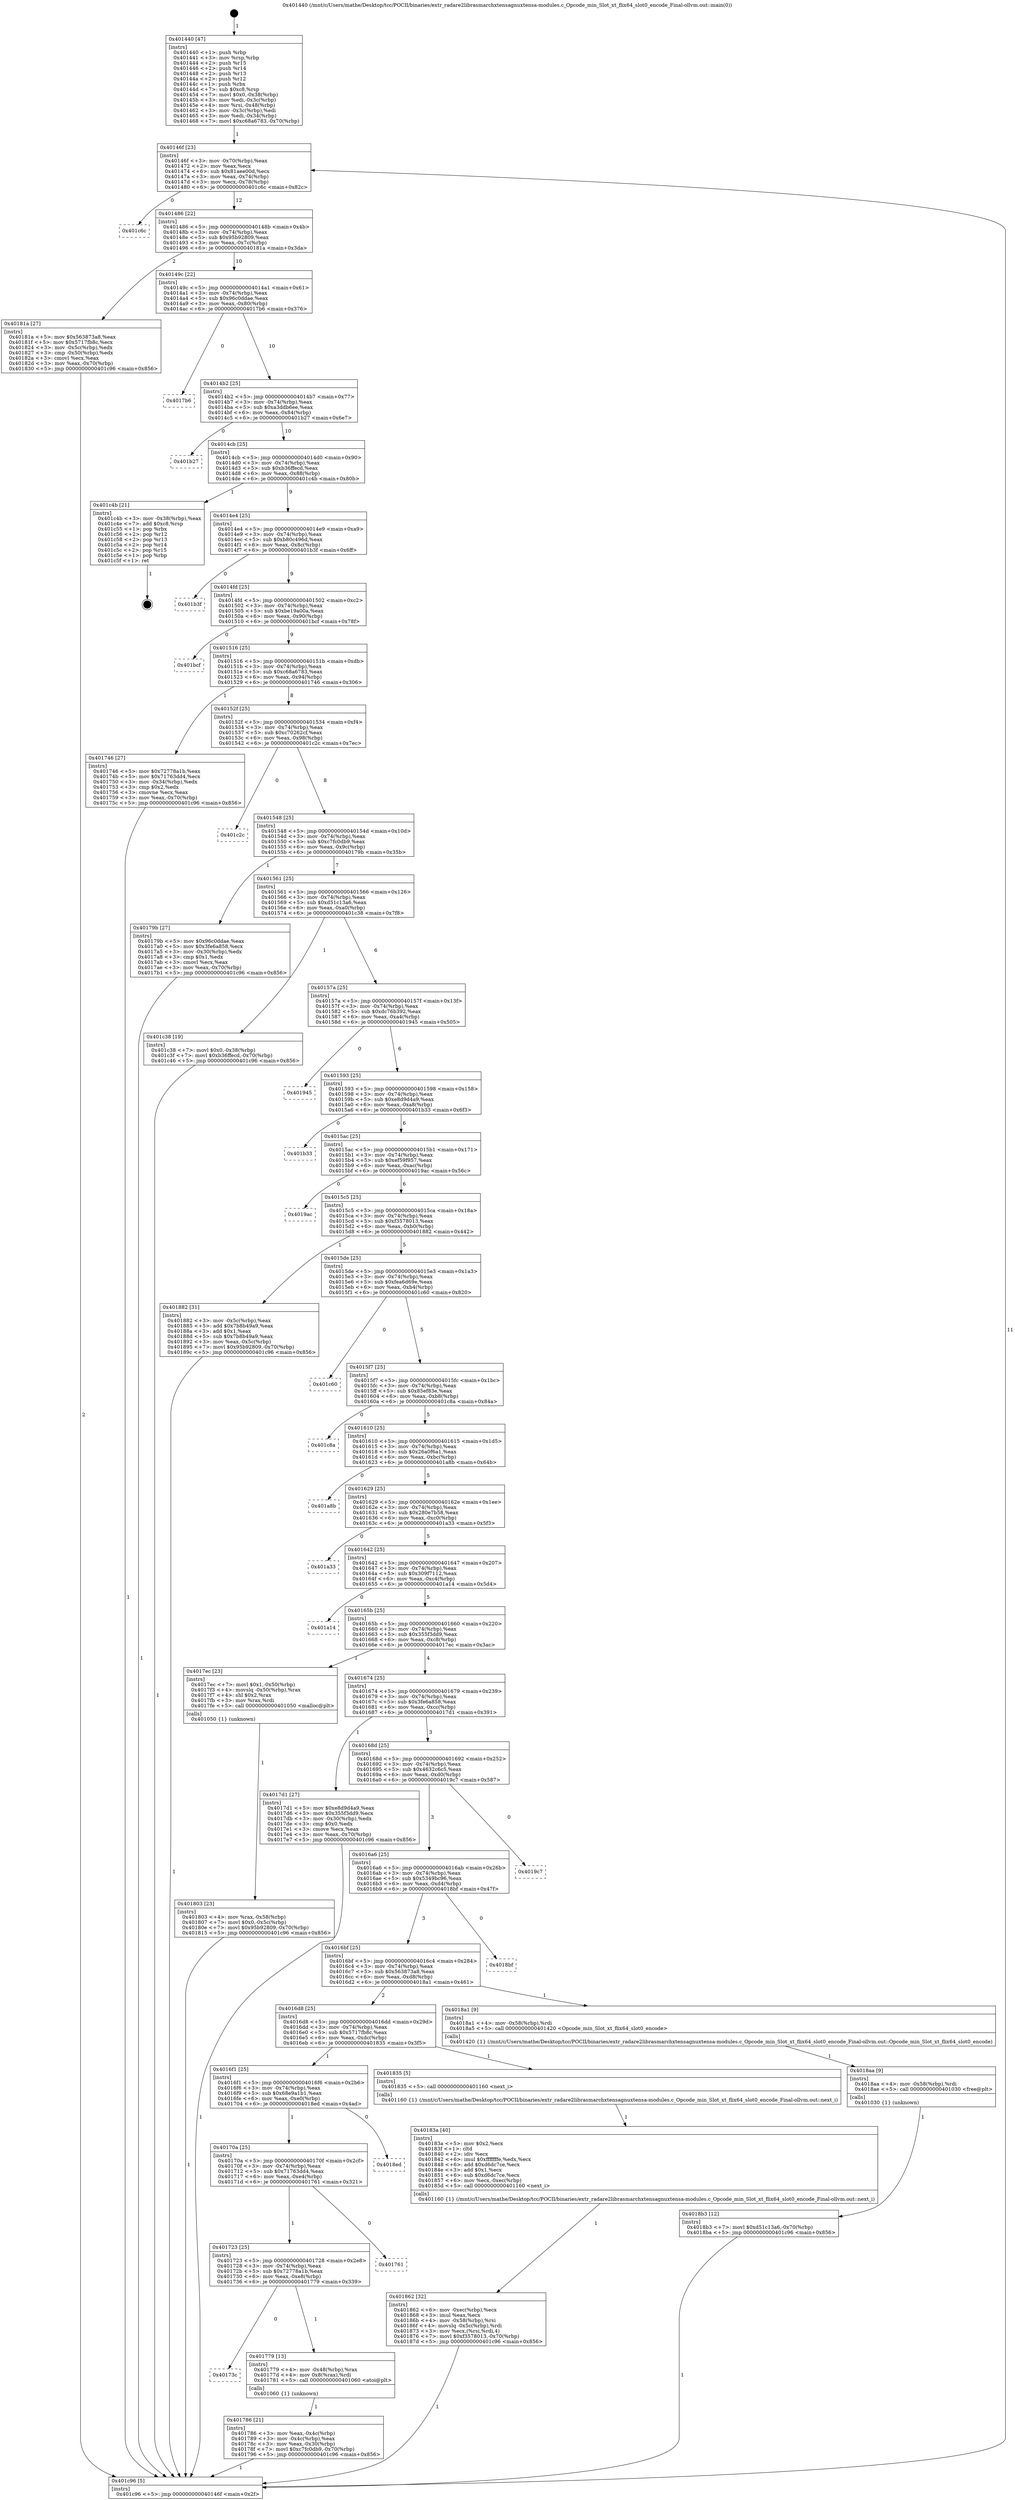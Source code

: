 digraph "0x401440" {
  label = "0x401440 (/mnt/c/Users/mathe/Desktop/tcc/POCII/binaries/extr_radare2librasmarchxtensagnuxtensa-modules.c_Opcode_min_Slot_xt_flix64_slot0_encode_Final-ollvm.out::main(0))"
  labelloc = "t"
  node[shape=record]

  Entry [label="",width=0.3,height=0.3,shape=circle,fillcolor=black,style=filled]
  "0x40146f" [label="{
     0x40146f [23]\l
     | [instrs]\l
     &nbsp;&nbsp;0x40146f \<+3\>: mov -0x70(%rbp),%eax\l
     &nbsp;&nbsp;0x401472 \<+2\>: mov %eax,%ecx\l
     &nbsp;&nbsp;0x401474 \<+6\>: sub $0x81aee00d,%ecx\l
     &nbsp;&nbsp;0x40147a \<+3\>: mov %eax,-0x74(%rbp)\l
     &nbsp;&nbsp;0x40147d \<+3\>: mov %ecx,-0x78(%rbp)\l
     &nbsp;&nbsp;0x401480 \<+6\>: je 0000000000401c6c \<main+0x82c\>\l
  }"]
  "0x401c6c" [label="{
     0x401c6c\l
  }", style=dashed]
  "0x401486" [label="{
     0x401486 [22]\l
     | [instrs]\l
     &nbsp;&nbsp;0x401486 \<+5\>: jmp 000000000040148b \<main+0x4b\>\l
     &nbsp;&nbsp;0x40148b \<+3\>: mov -0x74(%rbp),%eax\l
     &nbsp;&nbsp;0x40148e \<+5\>: sub $0x95b92809,%eax\l
     &nbsp;&nbsp;0x401493 \<+3\>: mov %eax,-0x7c(%rbp)\l
     &nbsp;&nbsp;0x401496 \<+6\>: je 000000000040181a \<main+0x3da\>\l
  }"]
  Exit [label="",width=0.3,height=0.3,shape=circle,fillcolor=black,style=filled,peripheries=2]
  "0x40181a" [label="{
     0x40181a [27]\l
     | [instrs]\l
     &nbsp;&nbsp;0x40181a \<+5\>: mov $0x563873a8,%eax\l
     &nbsp;&nbsp;0x40181f \<+5\>: mov $0x5717fb8c,%ecx\l
     &nbsp;&nbsp;0x401824 \<+3\>: mov -0x5c(%rbp),%edx\l
     &nbsp;&nbsp;0x401827 \<+3\>: cmp -0x50(%rbp),%edx\l
     &nbsp;&nbsp;0x40182a \<+3\>: cmovl %ecx,%eax\l
     &nbsp;&nbsp;0x40182d \<+3\>: mov %eax,-0x70(%rbp)\l
     &nbsp;&nbsp;0x401830 \<+5\>: jmp 0000000000401c96 \<main+0x856\>\l
  }"]
  "0x40149c" [label="{
     0x40149c [22]\l
     | [instrs]\l
     &nbsp;&nbsp;0x40149c \<+5\>: jmp 00000000004014a1 \<main+0x61\>\l
     &nbsp;&nbsp;0x4014a1 \<+3\>: mov -0x74(%rbp),%eax\l
     &nbsp;&nbsp;0x4014a4 \<+5\>: sub $0x96c0ddae,%eax\l
     &nbsp;&nbsp;0x4014a9 \<+3\>: mov %eax,-0x80(%rbp)\l
     &nbsp;&nbsp;0x4014ac \<+6\>: je 00000000004017b6 \<main+0x376\>\l
  }"]
  "0x4018b3" [label="{
     0x4018b3 [12]\l
     | [instrs]\l
     &nbsp;&nbsp;0x4018b3 \<+7\>: movl $0xd51c13a6,-0x70(%rbp)\l
     &nbsp;&nbsp;0x4018ba \<+5\>: jmp 0000000000401c96 \<main+0x856\>\l
  }"]
  "0x4017b6" [label="{
     0x4017b6\l
  }", style=dashed]
  "0x4014b2" [label="{
     0x4014b2 [25]\l
     | [instrs]\l
     &nbsp;&nbsp;0x4014b2 \<+5\>: jmp 00000000004014b7 \<main+0x77\>\l
     &nbsp;&nbsp;0x4014b7 \<+3\>: mov -0x74(%rbp),%eax\l
     &nbsp;&nbsp;0x4014ba \<+5\>: sub $0xa3ddb6ee,%eax\l
     &nbsp;&nbsp;0x4014bf \<+6\>: mov %eax,-0x84(%rbp)\l
     &nbsp;&nbsp;0x4014c5 \<+6\>: je 0000000000401b27 \<main+0x6e7\>\l
  }"]
  "0x4018aa" [label="{
     0x4018aa [9]\l
     | [instrs]\l
     &nbsp;&nbsp;0x4018aa \<+4\>: mov -0x58(%rbp),%rdi\l
     &nbsp;&nbsp;0x4018ae \<+5\>: call 0000000000401030 \<free@plt\>\l
     | [calls]\l
     &nbsp;&nbsp;0x401030 \{1\} (unknown)\l
  }"]
  "0x401b27" [label="{
     0x401b27\l
  }", style=dashed]
  "0x4014cb" [label="{
     0x4014cb [25]\l
     | [instrs]\l
     &nbsp;&nbsp;0x4014cb \<+5\>: jmp 00000000004014d0 \<main+0x90\>\l
     &nbsp;&nbsp;0x4014d0 \<+3\>: mov -0x74(%rbp),%eax\l
     &nbsp;&nbsp;0x4014d3 \<+5\>: sub $0xb36ffecd,%eax\l
     &nbsp;&nbsp;0x4014d8 \<+6\>: mov %eax,-0x88(%rbp)\l
     &nbsp;&nbsp;0x4014de \<+6\>: je 0000000000401c4b \<main+0x80b\>\l
  }"]
  "0x401862" [label="{
     0x401862 [32]\l
     | [instrs]\l
     &nbsp;&nbsp;0x401862 \<+6\>: mov -0xec(%rbp),%ecx\l
     &nbsp;&nbsp;0x401868 \<+3\>: imul %eax,%ecx\l
     &nbsp;&nbsp;0x40186b \<+4\>: mov -0x58(%rbp),%rsi\l
     &nbsp;&nbsp;0x40186f \<+4\>: movslq -0x5c(%rbp),%rdi\l
     &nbsp;&nbsp;0x401873 \<+3\>: mov %ecx,(%rsi,%rdi,4)\l
     &nbsp;&nbsp;0x401876 \<+7\>: movl $0xf3578013,-0x70(%rbp)\l
     &nbsp;&nbsp;0x40187d \<+5\>: jmp 0000000000401c96 \<main+0x856\>\l
  }"]
  "0x401c4b" [label="{
     0x401c4b [21]\l
     | [instrs]\l
     &nbsp;&nbsp;0x401c4b \<+3\>: mov -0x38(%rbp),%eax\l
     &nbsp;&nbsp;0x401c4e \<+7\>: add $0xc8,%rsp\l
     &nbsp;&nbsp;0x401c55 \<+1\>: pop %rbx\l
     &nbsp;&nbsp;0x401c56 \<+2\>: pop %r12\l
     &nbsp;&nbsp;0x401c58 \<+2\>: pop %r13\l
     &nbsp;&nbsp;0x401c5a \<+2\>: pop %r14\l
     &nbsp;&nbsp;0x401c5c \<+2\>: pop %r15\l
     &nbsp;&nbsp;0x401c5e \<+1\>: pop %rbp\l
     &nbsp;&nbsp;0x401c5f \<+1\>: ret\l
  }"]
  "0x4014e4" [label="{
     0x4014e4 [25]\l
     | [instrs]\l
     &nbsp;&nbsp;0x4014e4 \<+5\>: jmp 00000000004014e9 \<main+0xa9\>\l
     &nbsp;&nbsp;0x4014e9 \<+3\>: mov -0x74(%rbp),%eax\l
     &nbsp;&nbsp;0x4014ec \<+5\>: sub $0xb80c496d,%eax\l
     &nbsp;&nbsp;0x4014f1 \<+6\>: mov %eax,-0x8c(%rbp)\l
     &nbsp;&nbsp;0x4014f7 \<+6\>: je 0000000000401b3f \<main+0x6ff\>\l
  }"]
  "0x40183a" [label="{
     0x40183a [40]\l
     | [instrs]\l
     &nbsp;&nbsp;0x40183a \<+5\>: mov $0x2,%ecx\l
     &nbsp;&nbsp;0x40183f \<+1\>: cltd\l
     &nbsp;&nbsp;0x401840 \<+2\>: idiv %ecx\l
     &nbsp;&nbsp;0x401842 \<+6\>: imul $0xfffffffe,%edx,%ecx\l
     &nbsp;&nbsp;0x401848 \<+6\>: add $0xd6dc7ce,%ecx\l
     &nbsp;&nbsp;0x40184e \<+3\>: add $0x1,%ecx\l
     &nbsp;&nbsp;0x401851 \<+6\>: sub $0xd6dc7ce,%ecx\l
     &nbsp;&nbsp;0x401857 \<+6\>: mov %ecx,-0xec(%rbp)\l
     &nbsp;&nbsp;0x40185d \<+5\>: call 0000000000401160 \<next_i\>\l
     | [calls]\l
     &nbsp;&nbsp;0x401160 \{1\} (/mnt/c/Users/mathe/Desktop/tcc/POCII/binaries/extr_radare2librasmarchxtensagnuxtensa-modules.c_Opcode_min_Slot_xt_flix64_slot0_encode_Final-ollvm.out::next_i)\l
  }"]
  "0x401b3f" [label="{
     0x401b3f\l
  }", style=dashed]
  "0x4014fd" [label="{
     0x4014fd [25]\l
     | [instrs]\l
     &nbsp;&nbsp;0x4014fd \<+5\>: jmp 0000000000401502 \<main+0xc2\>\l
     &nbsp;&nbsp;0x401502 \<+3\>: mov -0x74(%rbp),%eax\l
     &nbsp;&nbsp;0x401505 \<+5\>: sub $0xbe19a00a,%eax\l
     &nbsp;&nbsp;0x40150a \<+6\>: mov %eax,-0x90(%rbp)\l
     &nbsp;&nbsp;0x401510 \<+6\>: je 0000000000401bcf \<main+0x78f\>\l
  }"]
  "0x401803" [label="{
     0x401803 [23]\l
     | [instrs]\l
     &nbsp;&nbsp;0x401803 \<+4\>: mov %rax,-0x58(%rbp)\l
     &nbsp;&nbsp;0x401807 \<+7\>: movl $0x0,-0x5c(%rbp)\l
     &nbsp;&nbsp;0x40180e \<+7\>: movl $0x95b92809,-0x70(%rbp)\l
     &nbsp;&nbsp;0x401815 \<+5\>: jmp 0000000000401c96 \<main+0x856\>\l
  }"]
  "0x401bcf" [label="{
     0x401bcf\l
  }", style=dashed]
  "0x401516" [label="{
     0x401516 [25]\l
     | [instrs]\l
     &nbsp;&nbsp;0x401516 \<+5\>: jmp 000000000040151b \<main+0xdb\>\l
     &nbsp;&nbsp;0x40151b \<+3\>: mov -0x74(%rbp),%eax\l
     &nbsp;&nbsp;0x40151e \<+5\>: sub $0xc68a6783,%eax\l
     &nbsp;&nbsp;0x401523 \<+6\>: mov %eax,-0x94(%rbp)\l
     &nbsp;&nbsp;0x401529 \<+6\>: je 0000000000401746 \<main+0x306\>\l
  }"]
  "0x401786" [label="{
     0x401786 [21]\l
     | [instrs]\l
     &nbsp;&nbsp;0x401786 \<+3\>: mov %eax,-0x4c(%rbp)\l
     &nbsp;&nbsp;0x401789 \<+3\>: mov -0x4c(%rbp),%eax\l
     &nbsp;&nbsp;0x40178c \<+3\>: mov %eax,-0x30(%rbp)\l
     &nbsp;&nbsp;0x40178f \<+7\>: movl $0xc7fc0db9,-0x70(%rbp)\l
     &nbsp;&nbsp;0x401796 \<+5\>: jmp 0000000000401c96 \<main+0x856\>\l
  }"]
  "0x401746" [label="{
     0x401746 [27]\l
     | [instrs]\l
     &nbsp;&nbsp;0x401746 \<+5\>: mov $0x72778a1b,%eax\l
     &nbsp;&nbsp;0x40174b \<+5\>: mov $0x71763dd4,%ecx\l
     &nbsp;&nbsp;0x401750 \<+3\>: mov -0x34(%rbp),%edx\l
     &nbsp;&nbsp;0x401753 \<+3\>: cmp $0x2,%edx\l
     &nbsp;&nbsp;0x401756 \<+3\>: cmovne %ecx,%eax\l
     &nbsp;&nbsp;0x401759 \<+3\>: mov %eax,-0x70(%rbp)\l
     &nbsp;&nbsp;0x40175c \<+5\>: jmp 0000000000401c96 \<main+0x856\>\l
  }"]
  "0x40152f" [label="{
     0x40152f [25]\l
     | [instrs]\l
     &nbsp;&nbsp;0x40152f \<+5\>: jmp 0000000000401534 \<main+0xf4\>\l
     &nbsp;&nbsp;0x401534 \<+3\>: mov -0x74(%rbp),%eax\l
     &nbsp;&nbsp;0x401537 \<+5\>: sub $0xc70262cf,%eax\l
     &nbsp;&nbsp;0x40153c \<+6\>: mov %eax,-0x98(%rbp)\l
     &nbsp;&nbsp;0x401542 \<+6\>: je 0000000000401c2c \<main+0x7ec\>\l
  }"]
  "0x401c96" [label="{
     0x401c96 [5]\l
     | [instrs]\l
     &nbsp;&nbsp;0x401c96 \<+5\>: jmp 000000000040146f \<main+0x2f\>\l
  }"]
  "0x401440" [label="{
     0x401440 [47]\l
     | [instrs]\l
     &nbsp;&nbsp;0x401440 \<+1\>: push %rbp\l
     &nbsp;&nbsp;0x401441 \<+3\>: mov %rsp,%rbp\l
     &nbsp;&nbsp;0x401444 \<+2\>: push %r15\l
     &nbsp;&nbsp;0x401446 \<+2\>: push %r14\l
     &nbsp;&nbsp;0x401448 \<+2\>: push %r13\l
     &nbsp;&nbsp;0x40144a \<+2\>: push %r12\l
     &nbsp;&nbsp;0x40144c \<+1\>: push %rbx\l
     &nbsp;&nbsp;0x40144d \<+7\>: sub $0xc8,%rsp\l
     &nbsp;&nbsp;0x401454 \<+7\>: movl $0x0,-0x38(%rbp)\l
     &nbsp;&nbsp;0x40145b \<+3\>: mov %edi,-0x3c(%rbp)\l
     &nbsp;&nbsp;0x40145e \<+4\>: mov %rsi,-0x48(%rbp)\l
     &nbsp;&nbsp;0x401462 \<+3\>: mov -0x3c(%rbp),%edi\l
     &nbsp;&nbsp;0x401465 \<+3\>: mov %edi,-0x34(%rbp)\l
     &nbsp;&nbsp;0x401468 \<+7\>: movl $0xc68a6783,-0x70(%rbp)\l
  }"]
  "0x40173c" [label="{
     0x40173c\l
  }", style=dashed]
  "0x401c2c" [label="{
     0x401c2c\l
  }", style=dashed]
  "0x401548" [label="{
     0x401548 [25]\l
     | [instrs]\l
     &nbsp;&nbsp;0x401548 \<+5\>: jmp 000000000040154d \<main+0x10d\>\l
     &nbsp;&nbsp;0x40154d \<+3\>: mov -0x74(%rbp),%eax\l
     &nbsp;&nbsp;0x401550 \<+5\>: sub $0xc7fc0db9,%eax\l
     &nbsp;&nbsp;0x401555 \<+6\>: mov %eax,-0x9c(%rbp)\l
     &nbsp;&nbsp;0x40155b \<+6\>: je 000000000040179b \<main+0x35b\>\l
  }"]
  "0x401779" [label="{
     0x401779 [13]\l
     | [instrs]\l
     &nbsp;&nbsp;0x401779 \<+4\>: mov -0x48(%rbp),%rax\l
     &nbsp;&nbsp;0x40177d \<+4\>: mov 0x8(%rax),%rdi\l
     &nbsp;&nbsp;0x401781 \<+5\>: call 0000000000401060 \<atoi@plt\>\l
     | [calls]\l
     &nbsp;&nbsp;0x401060 \{1\} (unknown)\l
  }"]
  "0x40179b" [label="{
     0x40179b [27]\l
     | [instrs]\l
     &nbsp;&nbsp;0x40179b \<+5\>: mov $0x96c0ddae,%eax\l
     &nbsp;&nbsp;0x4017a0 \<+5\>: mov $0x3fe6a858,%ecx\l
     &nbsp;&nbsp;0x4017a5 \<+3\>: mov -0x30(%rbp),%edx\l
     &nbsp;&nbsp;0x4017a8 \<+3\>: cmp $0x1,%edx\l
     &nbsp;&nbsp;0x4017ab \<+3\>: cmovl %ecx,%eax\l
     &nbsp;&nbsp;0x4017ae \<+3\>: mov %eax,-0x70(%rbp)\l
     &nbsp;&nbsp;0x4017b1 \<+5\>: jmp 0000000000401c96 \<main+0x856\>\l
  }"]
  "0x401561" [label="{
     0x401561 [25]\l
     | [instrs]\l
     &nbsp;&nbsp;0x401561 \<+5\>: jmp 0000000000401566 \<main+0x126\>\l
     &nbsp;&nbsp;0x401566 \<+3\>: mov -0x74(%rbp),%eax\l
     &nbsp;&nbsp;0x401569 \<+5\>: sub $0xd51c13a6,%eax\l
     &nbsp;&nbsp;0x40156e \<+6\>: mov %eax,-0xa0(%rbp)\l
     &nbsp;&nbsp;0x401574 \<+6\>: je 0000000000401c38 \<main+0x7f8\>\l
  }"]
  "0x401723" [label="{
     0x401723 [25]\l
     | [instrs]\l
     &nbsp;&nbsp;0x401723 \<+5\>: jmp 0000000000401728 \<main+0x2e8\>\l
     &nbsp;&nbsp;0x401728 \<+3\>: mov -0x74(%rbp),%eax\l
     &nbsp;&nbsp;0x40172b \<+5\>: sub $0x72778a1b,%eax\l
     &nbsp;&nbsp;0x401730 \<+6\>: mov %eax,-0xe8(%rbp)\l
     &nbsp;&nbsp;0x401736 \<+6\>: je 0000000000401779 \<main+0x339\>\l
  }"]
  "0x401c38" [label="{
     0x401c38 [19]\l
     | [instrs]\l
     &nbsp;&nbsp;0x401c38 \<+7\>: movl $0x0,-0x38(%rbp)\l
     &nbsp;&nbsp;0x401c3f \<+7\>: movl $0xb36ffecd,-0x70(%rbp)\l
     &nbsp;&nbsp;0x401c46 \<+5\>: jmp 0000000000401c96 \<main+0x856\>\l
  }"]
  "0x40157a" [label="{
     0x40157a [25]\l
     | [instrs]\l
     &nbsp;&nbsp;0x40157a \<+5\>: jmp 000000000040157f \<main+0x13f\>\l
     &nbsp;&nbsp;0x40157f \<+3\>: mov -0x74(%rbp),%eax\l
     &nbsp;&nbsp;0x401582 \<+5\>: sub $0xdc76b392,%eax\l
     &nbsp;&nbsp;0x401587 \<+6\>: mov %eax,-0xa4(%rbp)\l
     &nbsp;&nbsp;0x40158d \<+6\>: je 0000000000401945 \<main+0x505\>\l
  }"]
  "0x401761" [label="{
     0x401761\l
  }", style=dashed]
  "0x401945" [label="{
     0x401945\l
  }", style=dashed]
  "0x401593" [label="{
     0x401593 [25]\l
     | [instrs]\l
     &nbsp;&nbsp;0x401593 \<+5\>: jmp 0000000000401598 \<main+0x158\>\l
     &nbsp;&nbsp;0x401598 \<+3\>: mov -0x74(%rbp),%eax\l
     &nbsp;&nbsp;0x40159b \<+5\>: sub $0xe8d9d4a9,%eax\l
     &nbsp;&nbsp;0x4015a0 \<+6\>: mov %eax,-0xa8(%rbp)\l
     &nbsp;&nbsp;0x4015a6 \<+6\>: je 0000000000401b33 \<main+0x6f3\>\l
  }"]
  "0x40170a" [label="{
     0x40170a [25]\l
     | [instrs]\l
     &nbsp;&nbsp;0x40170a \<+5\>: jmp 000000000040170f \<main+0x2cf\>\l
     &nbsp;&nbsp;0x40170f \<+3\>: mov -0x74(%rbp),%eax\l
     &nbsp;&nbsp;0x401712 \<+5\>: sub $0x71763dd4,%eax\l
     &nbsp;&nbsp;0x401717 \<+6\>: mov %eax,-0xe4(%rbp)\l
     &nbsp;&nbsp;0x40171d \<+6\>: je 0000000000401761 \<main+0x321\>\l
  }"]
  "0x401b33" [label="{
     0x401b33\l
  }", style=dashed]
  "0x4015ac" [label="{
     0x4015ac [25]\l
     | [instrs]\l
     &nbsp;&nbsp;0x4015ac \<+5\>: jmp 00000000004015b1 \<main+0x171\>\l
     &nbsp;&nbsp;0x4015b1 \<+3\>: mov -0x74(%rbp),%eax\l
     &nbsp;&nbsp;0x4015b4 \<+5\>: sub $0xef59f957,%eax\l
     &nbsp;&nbsp;0x4015b9 \<+6\>: mov %eax,-0xac(%rbp)\l
     &nbsp;&nbsp;0x4015bf \<+6\>: je 00000000004019ac \<main+0x56c\>\l
  }"]
  "0x4018ed" [label="{
     0x4018ed\l
  }", style=dashed]
  "0x4019ac" [label="{
     0x4019ac\l
  }", style=dashed]
  "0x4015c5" [label="{
     0x4015c5 [25]\l
     | [instrs]\l
     &nbsp;&nbsp;0x4015c5 \<+5\>: jmp 00000000004015ca \<main+0x18a\>\l
     &nbsp;&nbsp;0x4015ca \<+3\>: mov -0x74(%rbp),%eax\l
     &nbsp;&nbsp;0x4015cd \<+5\>: sub $0xf3578013,%eax\l
     &nbsp;&nbsp;0x4015d2 \<+6\>: mov %eax,-0xb0(%rbp)\l
     &nbsp;&nbsp;0x4015d8 \<+6\>: je 0000000000401882 \<main+0x442\>\l
  }"]
  "0x4016f1" [label="{
     0x4016f1 [25]\l
     | [instrs]\l
     &nbsp;&nbsp;0x4016f1 \<+5\>: jmp 00000000004016f6 \<main+0x2b6\>\l
     &nbsp;&nbsp;0x4016f6 \<+3\>: mov -0x74(%rbp),%eax\l
     &nbsp;&nbsp;0x4016f9 \<+5\>: sub $0x68e9a1b1,%eax\l
     &nbsp;&nbsp;0x4016fe \<+6\>: mov %eax,-0xe0(%rbp)\l
     &nbsp;&nbsp;0x401704 \<+6\>: je 00000000004018ed \<main+0x4ad\>\l
  }"]
  "0x401882" [label="{
     0x401882 [31]\l
     | [instrs]\l
     &nbsp;&nbsp;0x401882 \<+3\>: mov -0x5c(%rbp),%eax\l
     &nbsp;&nbsp;0x401885 \<+5\>: add $0x7b8b49a9,%eax\l
     &nbsp;&nbsp;0x40188a \<+3\>: add $0x1,%eax\l
     &nbsp;&nbsp;0x40188d \<+5\>: sub $0x7b8b49a9,%eax\l
     &nbsp;&nbsp;0x401892 \<+3\>: mov %eax,-0x5c(%rbp)\l
     &nbsp;&nbsp;0x401895 \<+7\>: movl $0x95b92809,-0x70(%rbp)\l
     &nbsp;&nbsp;0x40189c \<+5\>: jmp 0000000000401c96 \<main+0x856\>\l
  }"]
  "0x4015de" [label="{
     0x4015de [25]\l
     | [instrs]\l
     &nbsp;&nbsp;0x4015de \<+5\>: jmp 00000000004015e3 \<main+0x1a3\>\l
     &nbsp;&nbsp;0x4015e3 \<+3\>: mov -0x74(%rbp),%eax\l
     &nbsp;&nbsp;0x4015e6 \<+5\>: sub $0xfea6d69e,%eax\l
     &nbsp;&nbsp;0x4015eb \<+6\>: mov %eax,-0xb4(%rbp)\l
     &nbsp;&nbsp;0x4015f1 \<+6\>: je 0000000000401c60 \<main+0x820\>\l
  }"]
  "0x401835" [label="{
     0x401835 [5]\l
     | [instrs]\l
     &nbsp;&nbsp;0x401835 \<+5\>: call 0000000000401160 \<next_i\>\l
     | [calls]\l
     &nbsp;&nbsp;0x401160 \{1\} (/mnt/c/Users/mathe/Desktop/tcc/POCII/binaries/extr_radare2librasmarchxtensagnuxtensa-modules.c_Opcode_min_Slot_xt_flix64_slot0_encode_Final-ollvm.out::next_i)\l
  }"]
  "0x401c60" [label="{
     0x401c60\l
  }", style=dashed]
  "0x4015f7" [label="{
     0x4015f7 [25]\l
     | [instrs]\l
     &nbsp;&nbsp;0x4015f7 \<+5\>: jmp 00000000004015fc \<main+0x1bc\>\l
     &nbsp;&nbsp;0x4015fc \<+3\>: mov -0x74(%rbp),%eax\l
     &nbsp;&nbsp;0x4015ff \<+5\>: sub $0x85ef83e,%eax\l
     &nbsp;&nbsp;0x401604 \<+6\>: mov %eax,-0xb8(%rbp)\l
     &nbsp;&nbsp;0x40160a \<+6\>: je 0000000000401c8a \<main+0x84a\>\l
  }"]
  "0x4016d8" [label="{
     0x4016d8 [25]\l
     | [instrs]\l
     &nbsp;&nbsp;0x4016d8 \<+5\>: jmp 00000000004016dd \<main+0x29d\>\l
     &nbsp;&nbsp;0x4016dd \<+3\>: mov -0x74(%rbp),%eax\l
     &nbsp;&nbsp;0x4016e0 \<+5\>: sub $0x5717fb8c,%eax\l
     &nbsp;&nbsp;0x4016e5 \<+6\>: mov %eax,-0xdc(%rbp)\l
     &nbsp;&nbsp;0x4016eb \<+6\>: je 0000000000401835 \<main+0x3f5\>\l
  }"]
  "0x401c8a" [label="{
     0x401c8a\l
  }", style=dashed]
  "0x401610" [label="{
     0x401610 [25]\l
     | [instrs]\l
     &nbsp;&nbsp;0x401610 \<+5\>: jmp 0000000000401615 \<main+0x1d5\>\l
     &nbsp;&nbsp;0x401615 \<+3\>: mov -0x74(%rbp),%eax\l
     &nbsp;&nbsp;0x401618 \<+5\>: sub $0x26a0f6a1,%eax\l
     &nbsp;&nbsp;0x40161d \<+6\>: mov %eax,-0xbc(%rbp)\l
     &nbsp;&nbsp;0x401623 \<+6\>: je 0000000000401a8b \<main+0x64b\>\l
  }"]
  "0x4018a1" [label="{
     0x4018a1 [9]\l
     | [instrs]\l
     &nbsp;&nbsp;0x4018a1 \<+4\>: mov -0x58(%rbp),%rdi\l
     &nbsp;&nbsp;0x4018a5 \<+5\>: call 0000000000401420 \<Opcode_min_Slot_xt_flix64_slot0_encode\>\l
     | [calls]\l
     &nbsp;&nbsp;0x401420 \{1\} (/mnt/c/Users/mathe/Desktop/tcc/POCII/binaries/extr_radare2librasmarchxtensagnuxtensa-modules.c_Opcode_min_Slot_xt_flix64_slot0_encode_Final-ollvm.out::Opcode_min_Slot_xt_flix64_slot0_encode)\l
  }"]
  "0x401a8b" [label="{
     0x401a8b\l
  }", style=dashed]
  "0x401629" [label="{
     0x401629 [25]\l
     | [instrs]\l
     &nbsp;&nbsp;0x401629 \<+5\>: jmp 000000000040162e \<main+0x1ee\>\l
     &nbsp;&nbsp;0x40162e \<+3\>: mov -0x74(%rbp),%eax\l
     &nbsp;&nbsp;0x401631 \<+5\>: sub $0x280e7b58,%eax\l
     &nbsp;&nbsp;0x401636 \<+6\>: mov %eax,-0xc0(%rbp)\l
     &nbsp;&nbsp;0x40163c \<+6\>: je 0000000000401a33 \<main+0x5f3\>\l
  }"]
  "0x4016bf" [label="{
     0x4016bf [25]\l
     | [instrs]\l
     &nbsp;&nbsp;0x4016bf \<+5\>: jmp 00000000004016c4 \<main+0x284\>\l
     &nbsp;&nbsp;0x4016c4 \<+3\>: mov -0x74(%rbp),%eax\l
     &nbsp;&nbsp;0x4016c7 \<+5\>: sub $0x563873a8,%eax\l
     &nbsp;&nbsp;0x4016cc \<+6\>: mov %eax,-0xd8(%rbp)\l
     &nbsp;&nbsp;0x4016d2 \<+6\>: je 00000000004018a1 \<main+0x461\>\l
  }"]
  "0x401a33" [label="{
     0x401a33\l
  }", style=dashed]
  "0x401642" [label="{
     0x401642 [25]\l
     | [instrs]\l
     &nbsp;&nbsp;0x401642 \<+5\>: jmp 0000000000401647 \<main+0x207\>\l
     &nbsp;&nbsp;0x401647 \<+3\>: mov -0x74(%rbp),%eax\l
     &nbsp;&nbsp;0x40164a \<+5\>: sub $0x309f7112,%eax\l
     &nbsp;&nbsp;0x40164f \<+6\>: mov %eax,-0xc4(%rbp)\l
     &nbsp;&nbsp;0x401655 \<+6\>: je 0000000000401a14 \<main+0x5d4\>\l
  }"]
  "0x4018bf" [label="{
     0x4018bf\l
  }", style=dashed]
  "0x401a14" [label="{
     0x401a14\l
  }", style=dashed]
  "0x40165b" [label="{
     0x40165b [25]\l
     | [instrs]\l
     &nbsp;&nbsp;0x40165b \<+5\>: jmp 0000000000401660 \<main+0x220\>\l
     &nbsp;&nbsp;0x401660 \<+3\>: mov -0x74(%rbp),%eax\l
     &nbsp;&nbsp;0x401663 \<+5\>: sub $0x355f3dd9,%eax\l
     &nbsp;&nbsp;0x401668 \<+6\>: mov %eax,-0xc8(%rbp)\l
     &nbsp;&nbsp;0x40166e \<+6\>: je 00000000004017ec \<main+0x3ac\>\l
  }"]
  "0x4016a6" [label="{
     0x4016a6 [25]\l
     | [instrs]\l
     &nbsp;&nbsp;0x4016a6 \<+5\>: jmp 00000000004016ab \<main+0x26b\>\l
     &nbsp;&nbsp;0x4016ab \<+3\>: mov -0x74(%rbp),%eax\l
     &nbsp;&nbsp;0x4016ae \<+5\>: sub $0x5349bc96,%eax\l
     &nbsp;&nbsp;0x4016b3 \<+6\>: mov %eax,-0xd4(%rbp)\l
     &nbsp;&nbsp;0x4016b9 \<+6\>: je 00000000004018bf \<main+0x47f\>\l
  }"]
  "0x4017ec" [label="{
     0x4017ec [23]\l
     | [instrs]\l
     &nbsp;&nbsp;0x4017ec \<+7\>: movl $0x1,-0x50(%rbp)\l
     &nbsp;&nbsp;0x4017f3 \<+4\>: movslq -0x50(%rbp),%rax\l
     &nbsp;&nbsp;0x4017f7 \<+4\>: shl $0x2,%rax\l
     &nbsp;&nbsp;0x4017fb \<+3\>: mov %rax,%rdi\l
     &nbsp;&nbsp;0x4017fe \<+5\>: call 0000000000401050 \<malloc@plt\>\l
     | [calls]\l
     &nbsp;&nbsp;0x401050 \{1\} (unknown)\l
  }"]
  "0x401674" [label="{
     0x401674 [25]\l
     | [instrs]\l
     &nbsp;&nbsp;0x401674 \<+5\>: jmp 0000000000401679 \<main+0x239\>\l
     &nbsp;&nbsp;0x401679 \<+3\>: mov -0x74(%rbp),%eax\l
     &nbsp;&nbsp;0x40167c \<+5\>: sub $0x3fe6a858,%eax\l
     &nbsp;&nbsp;0x401681 \<+6\>: mov %eax,-0xcc(%rbp)\l
     &nbsp;&nbsp;0x401687 \<+6\>: je 00000000004017d1 \<main+0x391\>\l
  }"]
  "0x4019c7" [label="{
     0x4019c7\l
  }", style=dashed]
  "0x4017d1" [label="{
     0x4017d1 [27]\l
     | [instrs]\l
     &nbsp;&nbsp;0x4017d1 \<+5\>: mov $0xe8d9d4a9,%eax\l
     &nbsp;&nbsp;0x4017d6 \<+5\>: mov $0x355f3dd9,%ecx\l
     &nbsp;&nbsp;0x4017db \<+3\>: mov -0x30(%rbp),%edx\l
     &nbsp;&nbsp;0x4017de \<+3\>: cmp $0x0,%edx\l
     &nbsp;&nbsp;0x4017e1 \<+3\>: cmove %ecx,%eax\l
     &nbsp;&nbsp;0x4017e4 \<+3\>: mov %eax,-0x70(%rbp)\l
     &nbsp;&nbsp;0x4017e7 \<+5\>: jmp 0000000000401c96 \<main+0x856\>\l
  }"]
  "0x40168d" [label="{
     0x40168d [25]\l
     | [instrs]\l
     &nbsp;&nbsp;0x40168d \<+5\>: jmp 0000000000401692 \<main+0x252\>\l
     &nbsp;&nbsp;0x401692 \<+3\>: mov -0x74(%rbp),%eax\l
     &nbsp;&nbsp;0x401695 \<+5\>: sub $0x4632c6c5,%eax\l
     &nbsp;&nbsp;0x40169a \<+6\>: mov %eax,-0xd0(%rbp)\l
     &nbsp;&nbsp;0x4016a0 \<+6\>: je 00000000004019c7 \<main+0x587\>\l
  }"]
  Entry -> "0x401440" [label=" 1"]
  "0x40146f" -> "0x401c6c" [label=" 0"]
  "0x40146f" -> "0x401486" [label=" 12"]
  "0x401c4b" -> Exit [label=" 1"]
  "0x401486" -> "0x40181a" [label=" 2"]
  "0x401486" -> "0x40149c" [label=" 10"]
  "0x401c38" -> "0x401c96" [label=" 1"]
  "0x40149c" -> "0x4017b6" [label=" 0"]
  "0x40149c" -> "0x4014b2" [label=" 10"]
  "0x4018b3" -> "0x401c96" [label=" 1"]
  "0x4014b2" -> "0x401b27" [label=" 0"]
  "0x4014b2" -> "0x4014cb" [label=" 10"]
  "0x4018aa" -> "0x4018b3" [label=" 1"]
  "0x4014cb" -> "0x401c4b" [label=" 1"]
  "0x4014cb" -> "0x4014e4" [label=" 9"]
  "0x4018a1" -> "0x4018aa" [label=" 1"]
  "0x4014e4" -> "0x401b3f" [label=" 0"]
  "0x4014e4" -> "0x4014fd" [label=" 9"]
  "0x401882" -> "0x401c96" [label=" 1"]
  "0x4014fd" -> "0x401bcf" [label=" 0"]
  "0x4014fd" -> "0x401516" [label=" 9"]
  "0x401862" -> "0x401c96" [label=" 1"]
  "0x401516" -> "0x401746" [label=" 1"]
  "0x401516" -> "0x40152f" [label=" 8"]
  "0x401746" -> "0x401c96" [label=" 1"]
  "0x401440" -> "0x40146f" [label=" 1"]
  "0x401c96" -> "0x40146f" [label=" 11"]
  "0x40183a" -> "0x401862" [label=" 1"]
  "0x40152f" -> "0x401c2c" [label=" 0"]
  "0x40152f" -> "0x401548" [label=" 8"]
  "0x401835" -> "0x40183a" [label=" 1"]
  "0x401548" -> "0x40179b" [label=" 1"]
  "0x401548" -> "0x401561" [label=" 7"]
  "0x40181a" -> "0x401c96" [label=" 2"]
  "0x401561" -> "0x401c38" [label=" 1"]
  "0x401561" -> "0x40157a" [label=" 6"]
  "0x4017ec" -> "0x401803" [label=" 1"]
  "0x40157a" -> "0x401945" [label=" 0"]
  "0x40157a" -> "0x401593" [label=" 6"]
  "0x4017d1" -> "0x401c96" [label=" 1"]
  "0x401593" -> "0x401b33" [label=" 0"]
  "0x401593" -> "0x4015ac" [label=" 6"]
  "0x401786" -> "0x401c96" [label=" 1"]
  "0x4015ac" -> "0x4019ac" [label=" 0"]
  "0x4015ac" -> "0x4015c5" [label=" 6"]
  "0x401779" -> "0x401786" [label=" 1"]
  "0x4015c5" -> "0x401882" [label=" 1"]
  "0x4015c5" -> "0x4015de" [label=" 5"]
  "0x401723" -> "0x401779" [label=" 1"]
  "0x4015de" -> "0x401c60" [label=" 0"]
  "0x4015de" -> "0x4015f7" [label=" 5"]
  "0x401803" -> "0x401c96" [label=" 1"]
  "0x4015f7" -> "0x401c8a" [label=" 0"]
  "0x4015f7" -> "0x401610" [label=" 5"]
  "0x40170a" -> "0x401761" [label=" 0"]
  "0x401610" -> "0x401a8b" [label=" 0"]
  "0x401610" -> "0x401629" [label=" 5"]
  "0x40179b" -> "0x401c96" [label=" 1"]
  "0x401629" -> "0x401a33" [label=" 0"]
  "0x401629" -> "0x401642" [label=" 5"]
  "0x4016f1" -> "0x4018ed" [label=" 0"]
  "0x401642" -> "0x401a14" [label=" 0"]
  "0x401642" -> "0x40165b" [label=" 5"]
  "0x401723" -> "0x40173c" [label=" 0"]
  "0x40165b" -> "0x4017ec" [label=" 1"]
  "0x40165b" -> "0x401674" [label=" 4"]
  "0x4016d8" -> "0x401835" [label=" 1"]
  "0x401674" -> "0x4017d1" [label=" 1"]
  "0x401674" -> "0x40168d" [label=" 3"]
  "0x40170a" -> "0x401723" [label=" 1"]
  "0x40168d" -> "0x4019c7" [label=" 0"]
  "0x40168d" -> "0x4016a6" [label=" 3"]
  "0x4016d8" -> "0x4016f1" [label=" 1"]
  "0x4016a6" -> "0x4018bf" [label=" 0"]
  "0x4016a6" -> "0x4016bf" [label=" 3"]
  "0x4016f1" -> "0x40170a" [label=" 1"]
  "0x4016bf" -> "0x4018a1" [label=" 1"]
  "0x4016bf" -> "0x4016d8" [label=" 2"]
}
